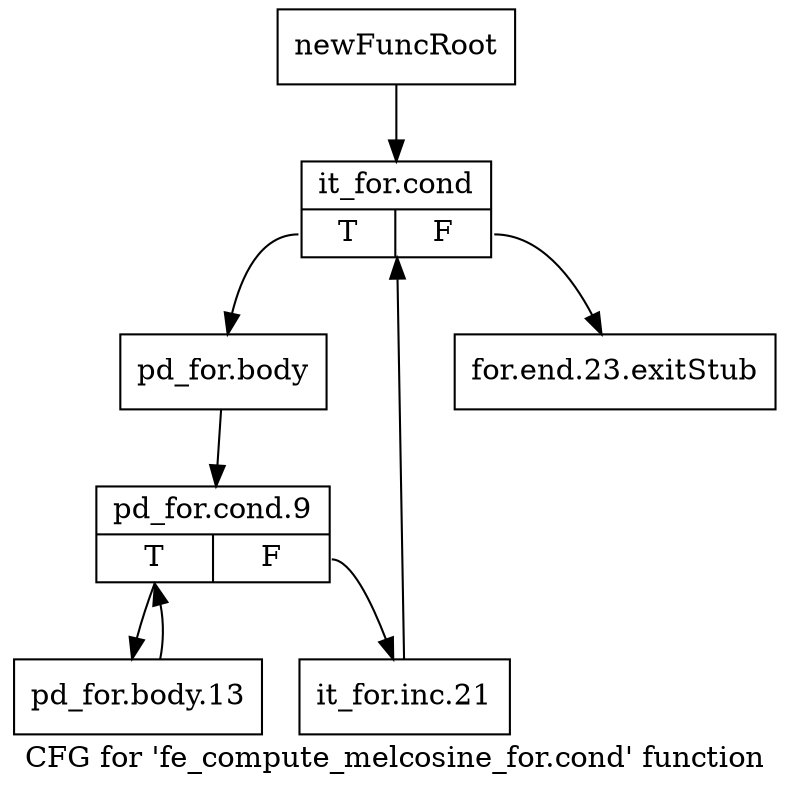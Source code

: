 digraph "CFG for 'fe_compute_melcosine_for.cond' function" {
	label="CFG for 'fe_compute_melcosine_for.cond' function";

	Node0x12f91e0 [shape=record,label="{newFuncRoot}"];
	Node0x12f91e0 -> Node0x12f9280;
	Node0x12f9230 [shape=record,label="{for.end.23.exitStub}"];
	Node0x12f9280 [shape=record,label="{it_for.cond|{<s0>T|<s1>F}}"];
	Node0x12f9280:s0 -> Node0x12f92d0;
	Node0x12f9280:s1 -> Node0x12f9230;
	Node0x12f92d0 [shape=record,label="{pd_for.body}"];
	Node0x12f92d0 -> Node0x12f9320;
	Node0x12f9320 [shape=record,label="{pd_for.cond.9|{<s0>T|<s1>F}}"];
	Node0x12f9320:s0 -> Node0x12f93c0;
	Node0x12f9320:s1 -> Node0x12f9370;
	Node0x12f9370 [shape=record,label="{it_for.inc.21}"];
	Node0x12f9370 -> Node0x12f9280;
	Node0x12f93c0 [shape=record,label="{pd_for.body.13}"];
	Node0x12f93c0 -> Node0x12f9320;
}
